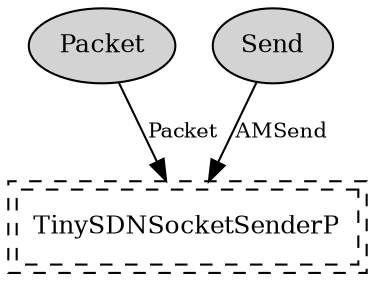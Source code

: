 digraph "TinySDNSocketSenderC" {
  n0x2b6107b7f440 [shape=ellipse, style=filled, label="Packet", fontsize=12];
  "TinySDNSocketSenderC.TinySDNSocketSenderP" [fontsize=12, shape=box,peripheries=2, style=dashed, label="TinySDNSocketSenderP", URL="../chtml/TinySDNSocketSenderP.html"];
  n0x2b6107b806e0 [shape=ellipse, style=filled, label="Send", fontsize=12];
  "TinySDNSocketSenderC.TinySDNSocketSenderP" [fontsize=12, shape=box,peripheries=2, style=dashed, label="TinySDNSocketSenderP", URL="../chtml/TinySDNSocketSenderP.html"];
  "n0x2b6107b7f440" -> "TinySDNSocketSenderC.TinySDNSocketSenderP" [label="Packet", URL="../ihtml/Packet.html", fontsize=10];
  "n0x2b6107b806e0" -> "TinySDNSocketSenderC.TinySDNSocketSenderP" [label="AMSend", URL="../ihtml/AMSend.html", fontsize=10];
}

